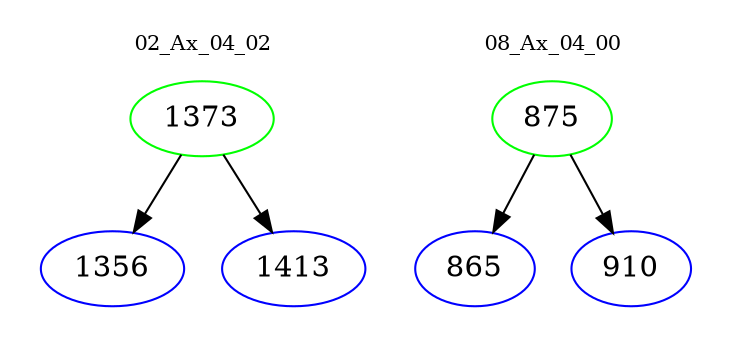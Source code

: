 digraph{
subgraph cluster_0 {
color = white
label = "02_Ax_04_02";
fontsize=10;
T0_1373 [label="1373", color="green"]
T0_1373 -> T0_1356 [color="black"]
T0_1356 [label="1356", color="blue"]
T0_1373 -> T0_1413 [color="black"]
T0_1413 [label="1413", color="blue"]
}
subgraph cluster_1 {
color = white
label = "08_Ax_04_00";
fontsize=10;
T1_875 [label="875", color="green"]
T1_875 -> T1_865 [color="black"]
T1_865 [label="865", color="blue"]
T1_875 -> T1_910 [color="black"]
T1_910 [label="910", color="blue"]
}
}
